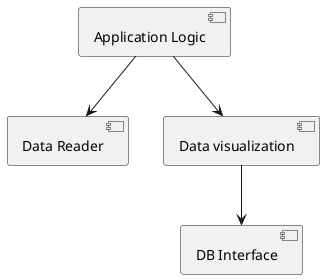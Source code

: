 @startuml Bahama Mama Telemetry Evaluation Components

[Data Reader] as reader
[DB Interface] as db_if
[Data visualization] as visualizer
[Application Logic] as app_logic


app_logic -d-> visualizer
app_logic -d-> reader

visualizer --> db_if
@enduml